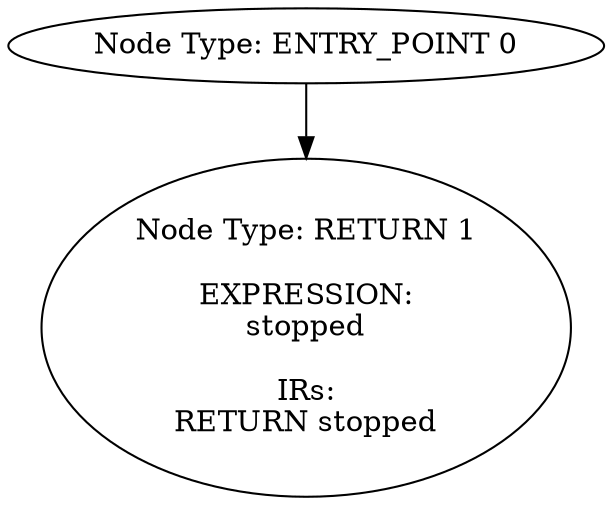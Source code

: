 digraph{
0[label="Node Type: ENTRY_POINT 0
"];
0->1;
1[label="Node Type: RETURN 1

EXPRESSION:
stopped

IRs:
RETURN stopped"];
}
